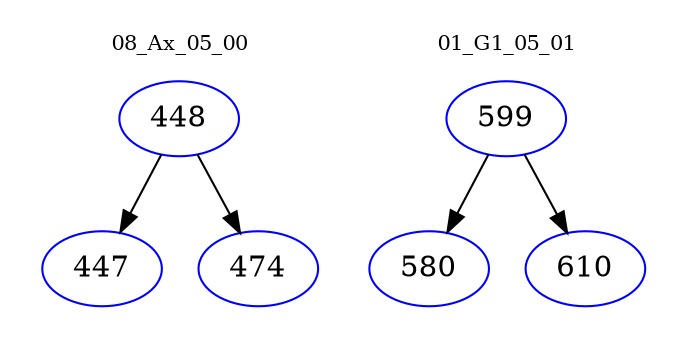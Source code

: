 digraph{
subgraph cluster_0 {
color = white
label = "08_Ax_05_00";
fontsize=10;
T0_448 [label="448", color="blue"]
T0_448 -> T0_447 [color="black"]
T0_447 [label="447", color="blue"]
T0_448 -> T0_474 [color="black"]
T0_474 [label="474", color="blue"]
}
subgraph cluster_1 {
color = white
label = "01_G1_05_01";
fontsize=10;
T1_599 [label="599", color="blue"]
T1_599 -> T1_580 [color="black"]
T1_580 [label="580", color="blue"]
T1_599 -> T1_610 [color="black"]
T1_610 [label="610", color="blue"]
}
}
